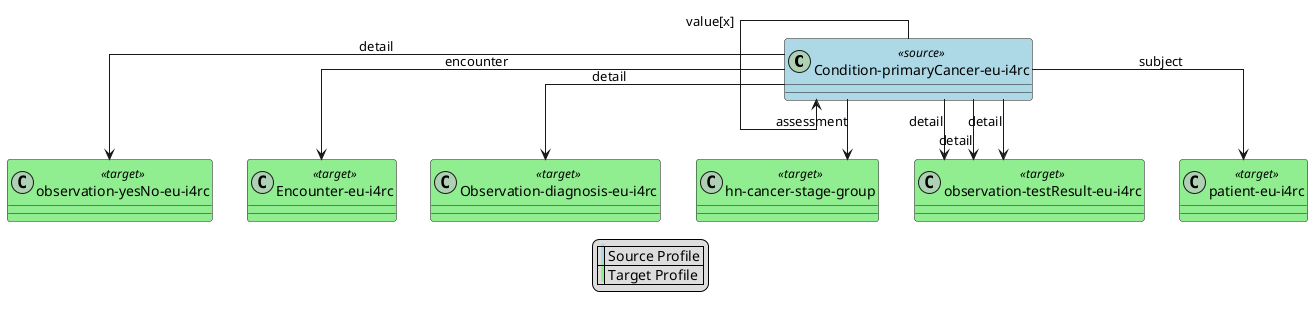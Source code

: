 
@startuml
!define RECTANGLE class
skinparam linetype ortho

skinparam class {
    BackgroundColor<<source>> LightBlue
    BackgroundColor<<target>> LightGreen
}
RECTANGLE ConditionprimaryCancereui4rc as "Condition-primaryCancer-eu-i4rc" <<source>> [[StructureDefinition-Condition-primaryCancer-eu-i4rc.html]]
RECTANGLE observationyesNoeui4rc as "observation-yesNo-eu-i4rc" <<target>> [[StructureDefinition-observation-yesNo-eu-i4rc.html]]
RECTANGLE Encountereui4rc as "Encounter-eu-i4rc" <<target>> [[StructureDefinition-Encounter-eu-i4rc.html]]
RECTANGLE Observationdiagnosiseui4rc as "Observation-diagnosis-eu-i4rc" <<target>> [[StructureDefinition-Observation-diagnosis-eu-i4rc.html]]
RECTANGLE hncancerstagegroup as "hn-cancer-stage-group" <<target>> [[StructureDefinition-hn-cancer-stage-group.html]]
RECTANGLE observationtestResulteui4rc as "observation-testResult-eu-i4rc" <<target>> [[StructureDefinition-observation-testResult-eu-i4rc.html]]
RECTANGLE patienteui4rc as "patient-eu-i4rc" <<target>> [[StructureDefinition-patient-eu-i4rc.html]]
ConditionprimaryCancereui4rc --> ConditionprimaryCancereui4rc : "value[x]"
ConditionprimaryCancereui4rc --> patienteui4rc : "subject"
ConditionprimaryCancereui4rc --> Encountereui4rc : "encounter"
ConditionprimaryCancereui4rc --> hncancerstagegroup : "assessment"
ConditionprimaryCancereui4rc --> Observationdiagnosiseui4rc : "detail"
ConditionprimaryCancereui4rc --> observationtestResulteui4rc : "detail"
ConditionprimaryCancereui4rc --> observationtestResulteui4rc : "detail"
ConditionprimaryCancereui4rc --> observationtestResulteui4rc : "detail"
ConditionprimaryCancereui4rc --> observationyesNoeui4rc : "detail"

legend
  | <back:LightBlue> | Source Profile |
  | <back:LightGreen> | Target Profile |
endlegend

@enduml
